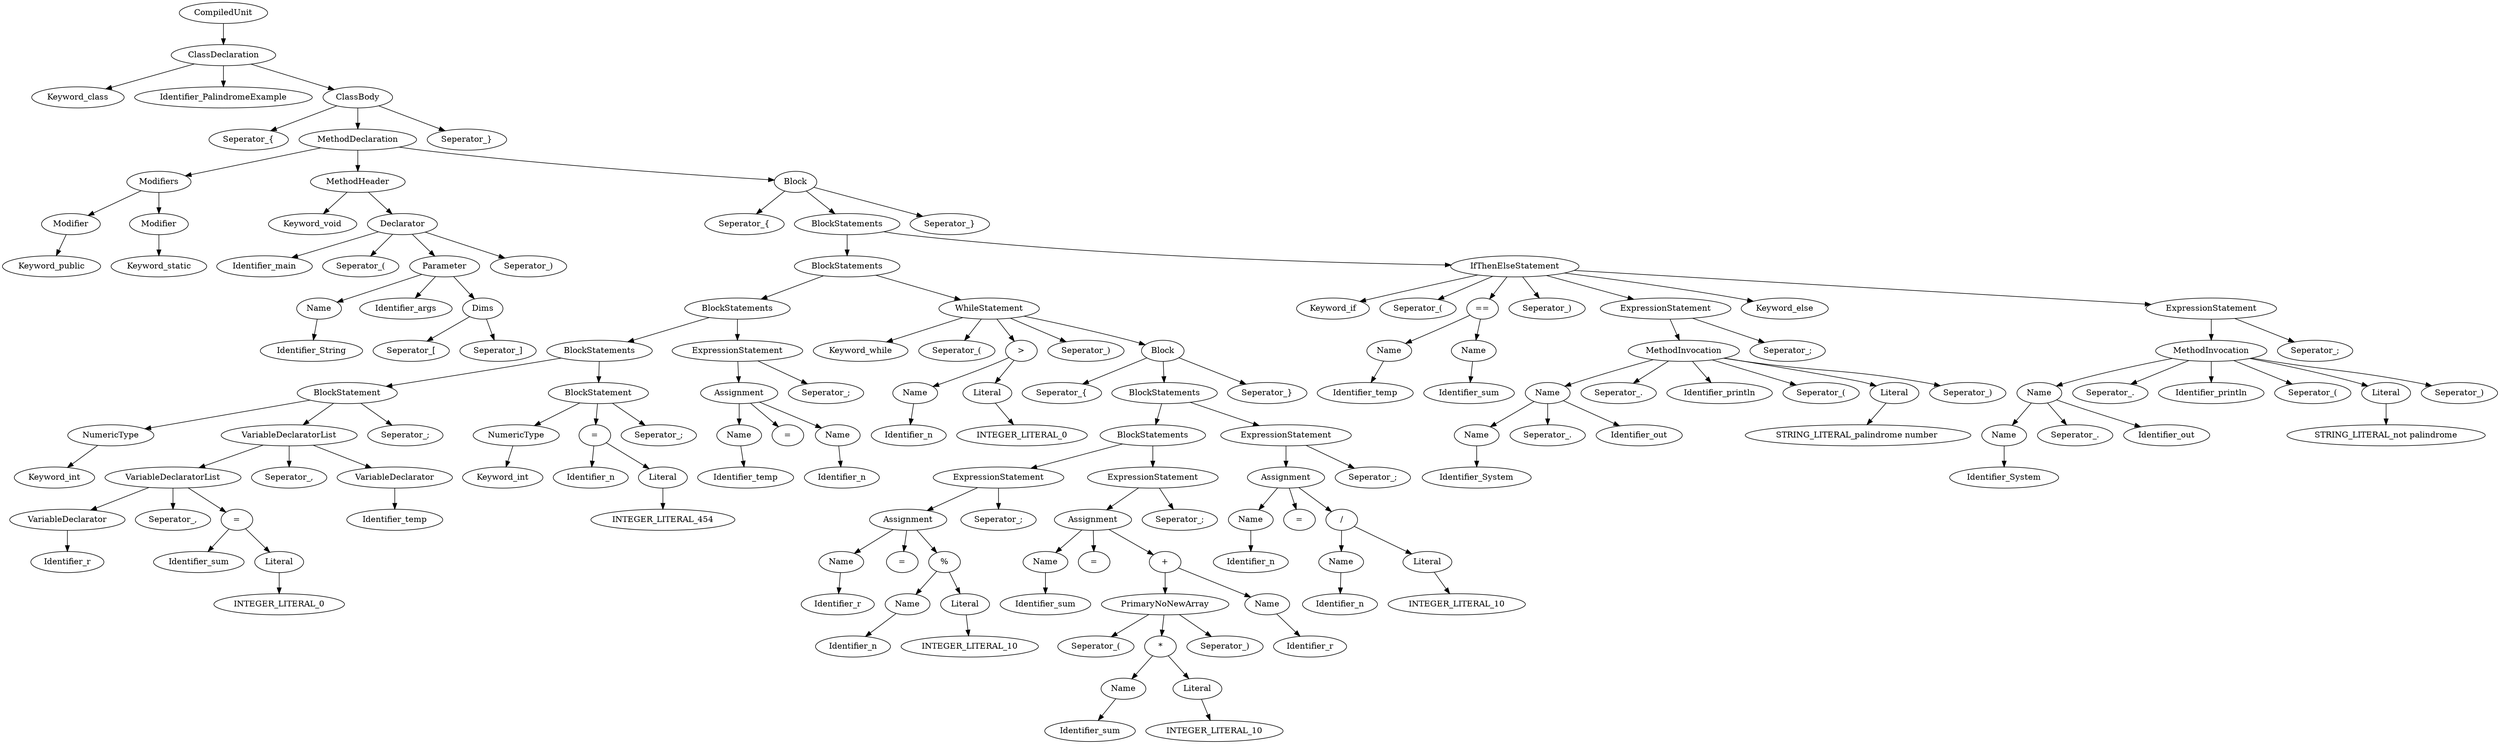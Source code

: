 digraph G{
node[ordering=out]
n1a[label="Keyword_public"]
n1[label="Modifier"]
n1->n1a
n2a[label="Keyword_static"]
n2[label="Modifier"]
n2->n2a
n3[label="Modifiers"]
n3->n1
n3->n2
n4a[label="Identifier_String"]
n4[label="Name"]
n4->n4a
n5a[label="Seperator_["]
n5b[label="Seperator_]"]
n5[label="Dims"]
n5->n5a
n5->n5b
n6b[label="Identifier_args"]
n6[label="Parameter"]
n6->n4
n6->n6b
n6->n5
n7a[label="Identifier_main"]
n7b[label="Seperator_("]
n7d[label="Seperator_)"]
n7[label="Declarator"]
n7->n7a
n7->n7b
n7->n6
n7->n7d
n8a[label="Keyword_void"]
n8[label="MethodHeader"]
n8->n8a
n8->n7
n9a[label="Keyword_int"]
n9[label="NumericType"]
n9->n9a
n10a[label="Identifier_r"]
n10[label="VariableDeclarator"]
n10->n10a
n11a[label="INTEGER_LITERAL_0"]
n11[label="Literal"]
n11->n11a
n12a[label="Identifier_sum"]
n12[label="="]
n12->n12a
n12->n11
n13b[label="Seperator_,"]
n13[label="VariableDeclaratorList"]
n13->n10
n13->n13b
n13->n12
n14a[label="Identifier_temp"]
n14[label="VariableDeclarator"]
n14->n14a
n15b[label="Seperator_,"]
n15[label="VariableDeclaratorList"]
n15->n13
n15->n15b
n15->n14
n16c[label="Seperator_;"]
n16[label="BlockStatement"]
n16->n9
n16->n15
n16->n16c
n17a[label="Keyword_int"]
n17[label="NumericType"]
n17->n17a
n18a[label="INTEGER_LITERAL_454"]
n18[label="Literal"]
n18->n18a
n19a[label="Identifier_n"]
n19[label="="]
n19->n19a
n19->n18
n20c[label="Seperator_;"]
n20[label="BlockStatement"]
n20->n17
n20->n19
n20->n20c
n21[label="BlockStatements"]
n21->n16
n21->n20
n22a[label="Identifier_temp"]
n22[label="Name"]
n22->n22a
n23[label="="]
n24a[label="Identifier_n"]
n24[label="Name"]
n24->n24a
n25[label="Assignment"]
n25->n22
n25->n23
n25->n24
n26b[label="Seperator_;"]
n26[label="ExpressionStatement"]
n26->n25
n26->n26b
n27[label="BlockStatements"]
n27->n21
n27->n26
n28a[label="Identifier_n"]
n28[label="Name"]
n28->n28a
n29a[label="INTEGER_LITERAL_0"]
n29[label="Literal"]
n29->n29a
n30[label=">"]
n30->n28
n30->n29
n31a[label="Identifier_r"]
n31[label="Name"]
n31->n31a
n32[label="="]
n33a[label="Identifier_n"]
n33[label="Name"]
n33->n33a
n34a[label="INTEGER_LITERAL_10"]
n34[label="Literal"]
n34->n34a
n35[label="%"]
n35->n33
n35->n34
n36[label="Assignment"]
n36->n31
n36->n32
n36->n35
n37b[label="Seperator_;"]
n37[label="ExpressionStatement"]
n37->n36
n37->n37b
n38a[label="Identifier_sum"]
n38[label="Name"]
n38->n38a
n39[label="="]
n40a[label="Identifier_sum"]
n40[label="Name"]
n40->n40a
n41a[label="INTEGER_LITERAL_10"]
n41[label="Literal"]
n41->n41a
n42[label="*"]
n42->n40
n42->n41
n43a[label="Seperator_("]
n43c[label="Seperator_)"]
n43[label="PrimaryNoNewArray"]
n43->n43a
n43->n42
n43->n43c
n44a[label="Identifier_r"]
n44[label="Name"]
n44->n44a
n45[label="+"]
n45->n43
n45->n44
n46[label="Assignment"]
n46->n38
n46->n39
n46->n45
n47b[label="Seperator_;"]
n47[label="ExpressionStatement"]
n47->n46
n47->n47b
n48[label="BlockStatements"]
n48->n37
n48->n47
n49a[label="Identifier_n"]
n49[label="Name"]
n49->n49a
n50[label="="]
n51a[label="Identifier_n"]
n51[label="Name"]
n51->n51a
n52a[label="INTEGER_LITERAL_10"]
n52[label="Literal"]
n52->n52a
n53[label="/"]
n53->n51
n53->n52
n54[label="Assignment"]
n54->n49
n54->n50
n54->n53
n55b[label="Seperator_;"]
n55[label="ExpressionStatement"]
n55->n54
n55->n55b
n56[label="BlockStatements"]
n56->n48
n56->n55
n57a[label="Seperator_{"]
n57c[label="Seperator_}"]
n57[label="Block"]
n57->n57a
n57->n56
n57->n57c
n58a[label="Keyword_while"]
n58b[label="Seperator_("]
n58d[label="Seperator_)"]
n58[label="WhileStatement"]
n58->n58a
n58->n58b
n58->n30
n58->n58d
n58->n57
n59[label="BlockStatements"]
n59->n27
n59->n58
n60a[label="Identifier_temp"]
n60[label="Name"]
n60->n60a
n61a[label="Identifier_sum"]
n61[label="Name"]
n61->n61a
n62[label="=="]
n62->n60
n62->n61
n63a[label="Identifier_System"]
n63[label="Name"]
n63->n63a
n64b[label="Seperator_."]
n64c[label="Identifier_out"]
n64[label="Name"]
n64->n63
n64->n64b
n64->n64c
n65a[label="STRING_LITERAL_palindrome number "]
n65[label="Literal"]
n65->n65a
n66b[label="Seperator_."]
n66c[label="Identifier_println"]
n66d[label="Seperator_("]
n66f[label="Seperator_)"]
n66[label="MethodInvocation"]
n66->n64
n66->n66b
n66->n66c
n66->n66d
n66->n65
n66->n66f
n67b[label="Seperator_;"]
n67[label="ExpressionStatement"]
n67->n66
n67->n67b
n68a[label="Identifier_System"]
n68[label="Name"]
n68->n68a
n69b[label="Seperator_."]
n69c[label="Identifier_out"]
n69[label="Name"]
n69->n68
n69->n69b
n69->n69c
n70a[label="STRING_LITERAL_not palindrome"]
n70[label="Literal"]
n70->n70a
n71b[label="Seperator_."]
n71c[label="Identifier_println"]
n71d[label="Seperator_("]
n71f[label="Seperator_)"]
n71[label="MethodInvocation"]
n71->n69
n71->n71b
n71->n71c
n71->n71d
n71->n70
n71->n71f
n72b[label="Seperator_;"]
n72[label="ExpressionStatement"]
n72->n71
n72->n72b
n73a[label="Keyword_if"]
n73b[label="Seperator_("]
n73d[label="Seperator_)"]
n73f[label="Keyword_else"]
n73[label="IfThenElseStatement"]
n73->n73a
n73->n73b
n73->n62
n73->n73d
n73->n67
n73->n73f
n73->n72
n74[label="BlockStatements"]
n74->n59
n74->n73
n75a[label="Seperator_{"]
n75c[label="Seperator_}"]
n75[label="Block"]
n75->n75a
n75->n74
n75->n75c
n76[label="MethodDeclaration"]
n76->n3
n76->n8
n76->n75
n77a[label="Seperator_{"]
n77c[label="Seperator_}"]
n77[label="ClassBody"]
n77->n77a
n77->n76
n77->n77c
n78a[label="Keyword_class"]
n78b[label="Identifier_PalindromeExample"]
n78[label="ClassDeclaration"]
n78->n78a
n78->n78b
n78->n77
n79[label="CompiledUnit"]
n79->n78
}
